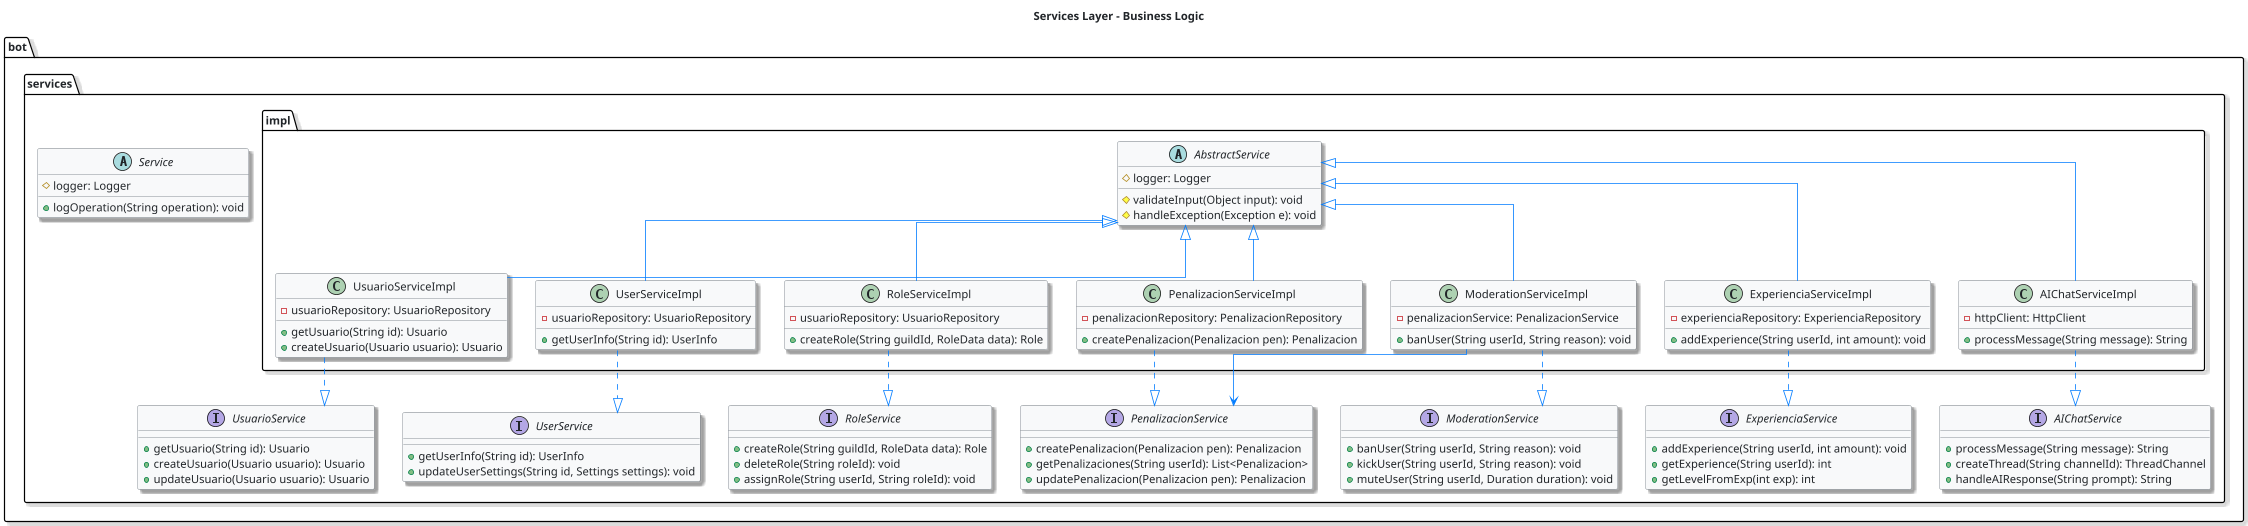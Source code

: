 @startuml Services_Layer
scale 0.8
skinparam backgroundColor white
skinparam classBackgroundColor #f8f9fa
skinparam classBorderColor #6c757d
skinparam classFontColor #212529
skinparam interfaceFontColor #212529
skinparam interfaceBackgroundColor #e8f5e8
skinparam abstractBackgroundColor #fff3cd
skinparam noteFontColor #212529
skinparam packageTitleColor #495057
skinparam packageTitleFontColor #495057
skinparam defaultFontColor #212529
skinparam ArrowColor #007bff
skinparam shadowing true
skinparam linetype ortho

title Services Layer - Business Logic

package bot.services {
  interface UsuarioService {
    +getUsuario(String id): Usuario
    +createUsuario(Usuario usuario): Usuario
    +updateUsuario(Usuario usuario): Usuario
  }
  
  interface UserService {
    +getUserInfo(String id): UserInfo
    +updateUserSettings(String id, Settings settings): void
  }
  
  interface RoleService {
    +createRole(String guildId, RoleData data): Role
    +deleteRole(String roleId): void
    +assignRole(String userId, String roleId): void
  }
  
  interface PenalizacionService {
    +createPenalizacion(Penalizacion pen): Penalizacion
    +getPenalizaciones(String userId): List<Penalizacion>
    +updatePenalizacion(Penalizacion pen): Penalizacion
  }
  
  interface ModerationService {
    +banUser(String userId, String reason): void
    +kickUser(String userId, String reason): void
    +muteUser(String userId, Duration duration): void
  }
  
  interface ExperienciaService {
    +addExperience(String userId, int amount): void
    +getExperience(String userId): int
    +getLevelFromExp(int exp): int
  }
  
  interface AIChatService {
    +processMessage(String message): String
    +createThread(String channelId): ThreadChannel
    +handleAIResponse(String prompt): String
  }
  
  abstract class Service {
    #logger: Logger
    +logOperation(String operation): void
  }
}

package bot.services.impl {
  abstract class AbstractService {
    #logger: Logger
    #validateInput(Object input): void
    #handleException(Exception e): void
  }
  
  class UsuarioServiceImpl {
    -usuarioRepository: UsuarioRepository
    +getUsuario(String id): Usuario
    +createUsuario(Usuario usuario): Usuario
  }
  
  class UserServiceImpl {
    -usuarioRepository: UsuarioRepository
    +getUserInfo(String id): UserInfo
  }
  
  class RoleServiceImpl {
    -usuarioRepository: UsuarioRepository
    +createRole(String guildId, RoleData data): Role
  }
  
  class PenalizacionServiceImpl {
    -penalizacionRepository: PenalizacionRepository
    +createPenalizacion(Penalizacion pen): Penalizacion
  }
  
  class ModerationServiceImpl {
    -penalizacionService: PenalizacionService
    +banUser(String userId, String reason): void
  }
  
  class ExperienciaServiceImpl {
    -experienciaRepository: ExperienciaRepository
    +addExperience(String userId, int amount): void
  }
  
  class AIChatServiceImpl {
    -httpClient: HttpClient
    +processMessage(String message): String
  }
}

' Relaciones de herencia/implementación
AbstractService <|-- UsuarioServiceImpl
AbstractService <|-- UserServiceImpl
AbstractService <|-- RoleServiceImpl
AbstractService <|-- PenalizacionServiceImpl
AbstractService <|-- ModerationServiceImpl
AbstractService <|-- ExperienciaServiceImpl
AbstractService <|-- AIChatServiceImpl

UsuarioServiceImpl ..|> UsuarioService
UserServiceImpl ..|> UserService
RoleServiceImpl ..|> RoleService
PenalizacionServiceImpl ..|> PenalizacionService
ModerationServiceImpl ..|> ModerationService
ExperienciaServiceImpl ..|> ExperienciaService
AIChatServiceImpl ..|> AIChatService

' Dependencias entre servicios
ModerationServiceImpl --> PenalizacionService

@enduml
